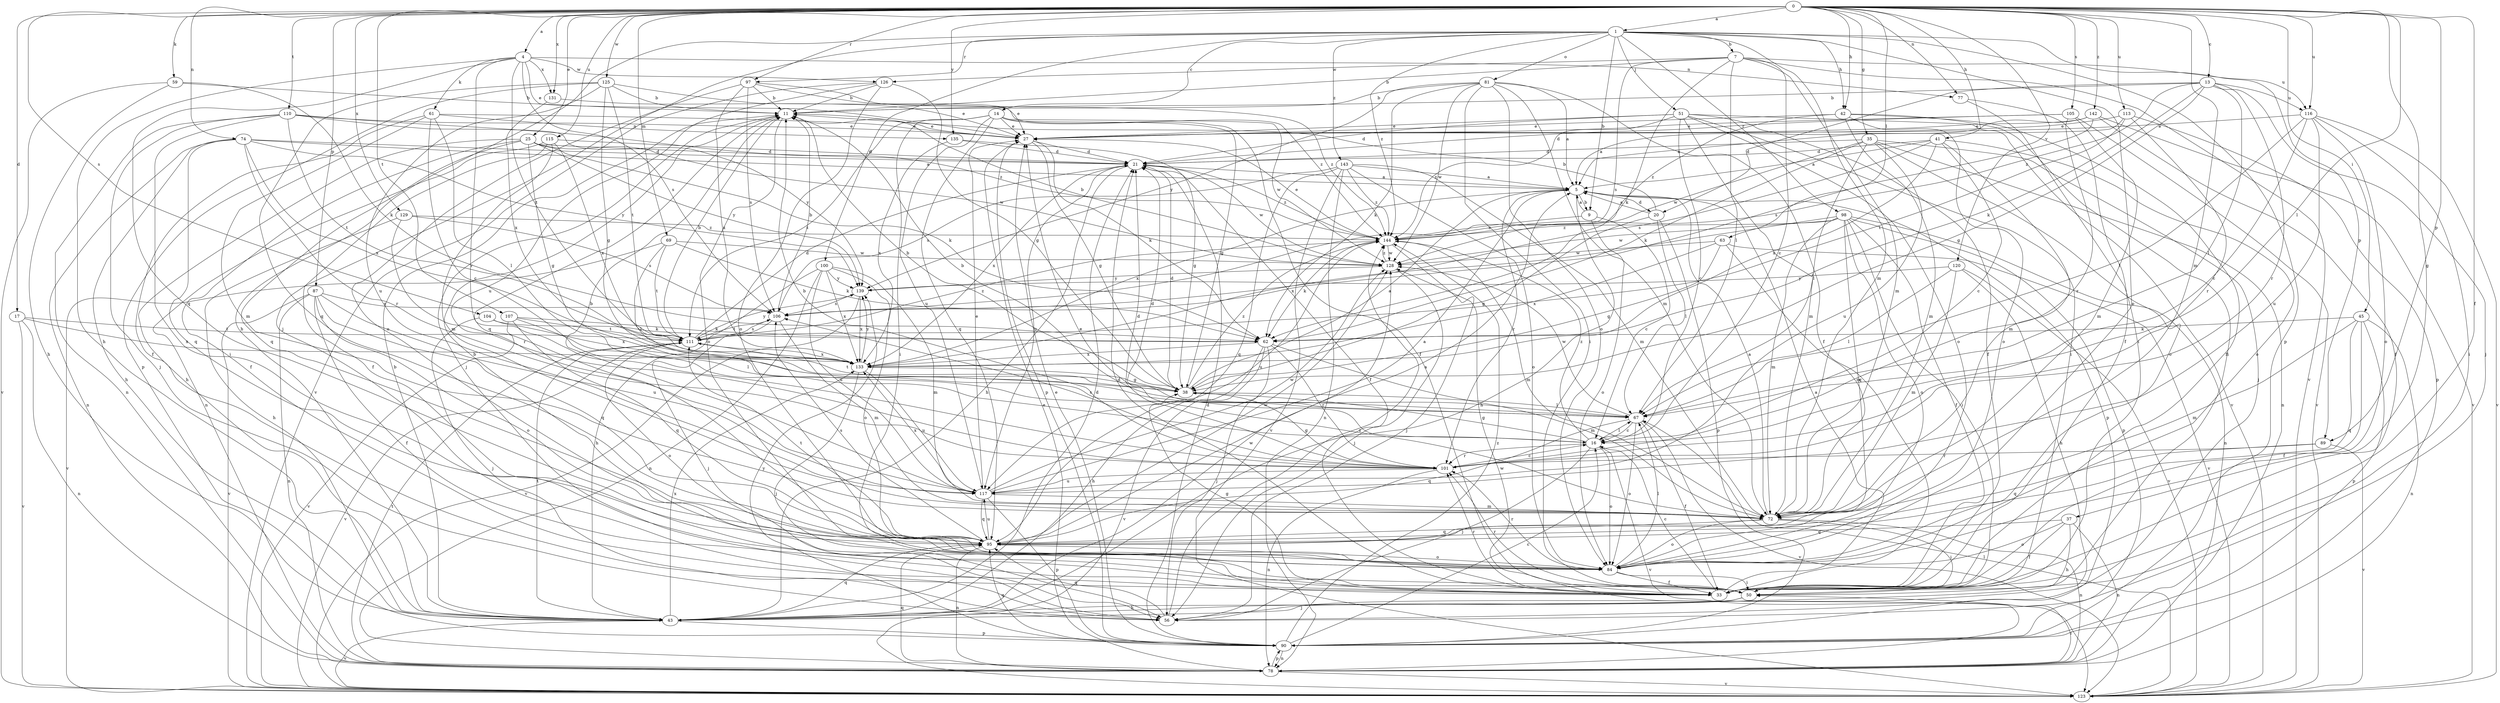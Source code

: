 strict digraph  {
0;
1;
4;
5;
7;
9;
11;
13;
14;
16;
17;
20;
21;
25;
27;
33;
35;
37;
38;
41;
42;
43;
45;
50;
51;
56;
59;
61;
62;
63;
67;
69;
72;
74;
77;
78;
81;
84;
87;
89;
90;
95;
97;
98;
100;
101;
104;
105;
106;
107;
110;
111;
113;
115;
116;
117;
120;
123;
125;
126;
128;
129;
131;
133;
135;
139;
142;
143;
144;
0 -> 1  [label=a];
0 -> 4  [label=a];
0 -> 13  [label=c];
0 -> 17  [label=d];
0 -> 25  [label=e];
0 -> 33  [label=f];
0 -> 35  [label=g];
0 -> 37  [label=g];
0 -> 41  [label=h];
0 -> 42  [label=h];
0 -> 45  [label=i];
0 -> 59  [label=k];
0 -> 63  [label=l];
0 -> 67  [label=l];
0 -> 69  [label=m];
0 -> 72  [label=m];
0 -> 74  [label=n];
0 -> 77  [label=n];
0 -> 87  [label=p];
0 -> 89  [label=p];
0 -> 97  [label=r];
0 -> 104  [label=s];
0 -> 105  [label=s];
0 -> 107  [label=t];
0 -> 110  [label=t];
0 -> 113  [label=u];
0 -> 115  [label=u];
0 -> 116  [label=u];
0 -> 120  [label=v];
0 -> 125  [label=w];
0 -> 129  [label=x];
0 -> 131  [label=x];
0 -> 135  [label=y];
0 -> 142  [label=z];
1 -> 7  [label=b];
1 -> 9  [label=b];
1 -> 14  [label=c];
1 -> 42  [label=h];
1 -> 43  [label=h];
1 -> 51  [label=j];
1 -> 56  [label=j];
1 -> 72  [label=m];
1 -> 81  [label=o];
1 -> 84  [label=o];
1 -> 89  [label=p];
1 -> 90  [label=p];
1 -> 97  [label=r];
1 -> 98  [label=r];
1 -> 100  [label=r];
1 -> 143  [label=z];
1 -> 144  [label=z];
4 -> 27  [label=e];
4 -> 43  [label=h];
4 -> 61  [label=k];
4 -> 77  [label=n];
4 -> 95  [label=q];
4 -> 101  [label=r];
4 -> 106  [label=s];
4 -> 111  [label=t];
4 -> 126  [label=w];
4 -> 131  [label=x];
5 -> 9  [label=b];
5 -> 20  [label=d];
5 -> 43  [label=h];
5 -> 90  [label=p];
5 -> 101  [label=r];
5 -> 133  [label=x];
7 -> 11  [label=b];
7 -> 16  [label=c];
7 -> 62  [label=k];
7 -> 67  [label=l];
7 -> 72  [label=m];
7 -> 106  [label=s];
7 -> 116  [label=u];
7 -> 123  [label=v];
7 -> 126  [label=w];
9 -> 5  [label=a];
9 -> 16  [label=c];
9 -> 84  [label=o];
9 -> 144  [label=z];
11 -> 27  [label=e];
11 -> 56  [label=j];
11 -> 84  [label=o];
11 -> 95  [label=q];
13 -> 11  [label=b];
13 -> 20  [label=d];
13 -> 38  [label=g];
13 -> 56  [label=j];
13 -> 62  [label=k];
13 -> 67  [label=l];
13 -> 101  [label=r];
13 -> 116  [label=u];
13 -> 144  [label=z];
14 -> 27  [label=e];
14 -> 33  [label=f];
14 -> 38  [label=g];
14 -> 50  [label=i];
14 -> 95  [label=q];
14 -> 111  [label=t];
14 -> 117  [label=u];
14 -> 128  [label=w];
16 -> 21  [label=d];
16 -> 38  [label=g];
16 -> 56  [label=j];
16 -> 67  [label=l];
16 -> 84  [label=o];
16 -> 101  [label=r];
16 -> 123  [label=v];
16 -> 144  [label=z];
17 -> 78  [label=n];
17 -> 111  [label=t];
17 -> 123  [label=v];
17 -> 133  [label=x];
20 -> 5  [label=a];
20 -> 11  [label=b];
20 -> 38  [label=g];
20 -> 67  [label=l];
20 -> 90  [label=p];
21 -> 5  [label=a];
21 -> 33  [label=f];
21 -> 43  [label=h];
21 -> 117  [label=u];
21 -> 128  [label=w];
21 -> 133  [label=x];
21 -> 144  [label=z];
25 -> 21  [label=d];
25 -> 33  [label=f];
25 -> 38  [label=g];
25 -> 43  [label=h];
25 -> 62  [label=k];
25 -> 95  [label=q];
25 -> 128  [label=w];
25 -> 139  [label=y];
27 -> 21  [label=d];
27 -> 38  [label=g];
27 -> 62  [label=k];
27 -> 90  [label=p];
33 -> 5  [label=a];
33 -> 16  [label=c];
33 -> 21  [label=d];
33 -> 38  [label=g];
33 -> 101  [label=r];
35 -> 21  [label=d];
35 -> 56  [label=j];
35 -> 62  [label=k];
35 -> 67  [label=l];
35 -> 78  [label=n];
35 -> 84  [label=o];
35 -> 117  [label=u];
35 -> 128  [label=w];
37 -> 33  [label=f];
37 -> 43  [label=h];
37 -> 78  [label=n];
37 -> 84  [label=o];
37 -> 95  [label=q];
38 -> 5  [label=a];
38 -> 11  [label=b];
38 -> 21  [label=d];
38 -> 67  [label=l];
38 -> 111  [label=t];
38 -> 144  [label=z];
41 -> 5  [label=a];
41 -> 16  [label=c];
41 -> 21  [label=d];
41 -> 72  [label=m];
41 -> 84  [label=o];
41 -> 106  [label=s];
41 -> 133  [label=x];
42 -> 27  [label=e];
42 -> 33  [label=f];
42 -> 50  [label=i];
42 -> 72  [label=m];
42 -> 84  [label=o];
42 -> 144  [label=z];
43 -> 11  [label=b];
43 -> 21  [label=d];
43 -> 90  [label=p];
43 -> 95  [label=q];
43 -> 111  [label=t];
43 -> 123  [label=v];
43 -> 128  [label=w];
43 -> 133  [label=x];
45 -> 33  [label=f];
45 -> 62  [label=k];
45 -> 72  [label=m];
45 -> 78  [label=n];
45 -> 90  [label=p];
45 -> 95  [label=q];
50 -> 11  [label=b];
50 -> 43  [label=h];
50 -> 56  [label=j];
50 -> 101  [label=r];
51 -> 16  [label=c];
51 -> 21  [label=d];
51 -> 27  [label=e];
51 -> 33  [label=f];
51 -> 50  [label=i];
51 -> 72  [label=m];
51 -> 84  [label=o];
51 -> 123  [label=v];
51 -> 144  [label=z];
56 -> 95  [label=q];
56 -> 144  [label=z];
59 -> 11  [label=b];
59 -> 43  [label=h];
59 -> 62  [label=k];
59 -> 123  [label=v];
61 -> 16  [label=c];
61 -> 27  [label=e];
61 -> 33  [label=f];
61 -> 67  [label=l];
61 -> 72  [label=m];
61 -> 135  [label=n];
62 -> 43  [label=h];
62 -> 56  [label=j];
62 -> 72  [label=m];
62 -> 101  [label=r];
62 -> 123  [label=v];
62 -> 133  [label=x];
63 -> 38  [label=g];
63 -> 72  [label=m];
63 -> 123  [label=v];
63 -> 128  [label=w];
63 -> 133  [label=x];
67 -> 11  [label=b];
67 -> 16  [label=c];
67 -> 33  [label=f];
67 -> 84  [label=o];
67 -> 95  [label=q];
67 -> 123  [label=v];
67 -> 128  [label=w];
69 -> 62  [label=k];
69 -> 67  [label=l];
69 -> 111  [label=t];
69 -> 123  [label=v];
69 -> 128  [label=w];
72 -> 5  [label=a];
72 -> 27  [label=e];
72 -> 50  [label=i];
72 -> 78  [label=n];
72 -> 84  [label=o];
72 -> 95  [label=q];
74 -> 5  [label=a];
74 -> 21  [label=d];
74 -> 43  [label=h];
74 -> 78  [label=n];
74 -> 95  [label=q];
74 -> 101  [label=r];
74 -> 133  [label=x];
74 -> 139  [label=y];
77 -> 33  [label=f];
77 -> 50  [label=i];
78 -> 27  [label=e];
78 -> 50  [label=i];
78 -> 90  [label=p];
78 -> 95  [label=q];
78 -> 111  [label=t];
78 -> 123  [label=v];
78 -> 128  [label=w];
81 -> 5  [label=a];
81 -> 11  [label=b];
81 -> 33  [label=f];
81 -> 50  [label=i];
81 -> 62  [label=k];
81 -> 72  [label=m];
81 -> 84  [label=o];
81 -> 128  [label=w];
81 -> 139  [label=y];
84 -> 33  [label=f];
84 -> 50  [label=i];
84 -> 67  [label=l];
84 -> 101  [label=r];
87 -> 33  [label=f];
87 -> 78  [label=n];
87 -> 84  [label=o];
87 -> 95  [label=q];
87 -> 106  [label=s];
87 -> 117  [label=u];
87 -> 123  [label=v];
89 -> 95  [label=q];
89 -> 101  [label=r];
89 -> 123  [label=v];
90 -> 16  [label=c];
90 -> 21  [label=d];
90 -> 27  [label=e];
90 -> 78  [label=n];
90 -> 95  [label=q];
90 -> 139  [label=y];
90 -> 144  [label=z];
95 -> 5  [label=a];
95 -> 78  [label=n];
95 -> 84  [label=o];
95 -> 106  [label=s];
95 -> 111  [label=t];
95 -> 117  [label=u];
95 -> 128  [label=w];
97 -> 11  [label=b];
97 -> 27  [label=e];
97 -> 84  [label=o];
97 -> 106  [label=s];
97 -> 133  [label=x];
97 -> 144  [label=z];
98 -> 33  [label=f];
98 -> 50  [label=i];
98 -> 72  [label=m];
98 -> 78  [label=n];
98 -> 84  [label=o];
98 -> 90  [label=p];
98 -> 95  [label=q];
98 -> 128  [label=w];
98 -> 133  [label=x];
98 -> 144  [label=z];
100 -> 43  [label=h];
100 -> 72  [label=m];
100 -> 78  [label=n];
100 -> 84  [label=o];
100 -> 117  [label=u];
100 -> 133  [label=x];
100 -> 139  [label=y];
101 -> 11  [label=b];
101 -> 16  [label=c];
101 -> 21  [label=d];
101 -> 38  [label=g];
101 -> 78  [label=n];
101 -> 106  [label=s];
101 -> 117  [label=u];
104 -> 56  [label=j];
104 -> 62  [label=k];
104 -> 133  [label=x];
105 -> 21  [label=d];
105 -> 27  [label=e];
105 -> 72  [label=m];
105 -> 101  [label=r];
105 -> 123  [label=v];
106 -> 11  [label=b];
106 -> 56  [label=j];
106 -> 72  [label=m];
106 -> 111  [label=t];
107 -> 62  [label=k];
107 -> 67  [label=l];
107 -> 95  [label=q];
107 -> 111  [label=t];
107 -> 123  [label=v];
110 -> 27  [label=e];
110 -> 50  [label=i];
110 -> 56  [label=j];
110 -> 78  [label=n];
110 -> 111  [label=t];
110 -> 139  [label=y];
110 -> 144  [label=z];
111 -> 11  [label=b];
111 -> 21  [label=d];
111 -> 84  [label=o];
111 -> 106  [label=s];
111 -> 123  [label=v];
111 -> 133  [label=x];
111 -> 139  [label=y];
111 -> 144  [label=z];
113 -> 5  [label=a];
113 -> 27  [label=e];
113 -> 90  [label=p];
113 -> 101  [label=r];
113 -> 111  [label=t];
115 -> 21  [label=d];
115 -> 33  [label=f];
115 -> 72  [label=m];
115 -> 78  [label=n];
115 -> 133  [label=x];
116 -> 16  [label=c];
116 -> 27  [label=e];
116 -> 50  [label=i];
116 -> 67  [label=l];
116 -> 84  [label=o];
116 -> 117  [label=u];
116 -> 123  [label=v];
117 -> 5  [label=a];
117 -> 11  [label=b];
117 -> 27  [label=e];
117 -> 72  [label=m];
117 -> 90  [label=p];
117 -> 95  [label=q];
117 -> 128  [label=w];
117 -> 133  [label=x];
120 -> 43  [label=h];
120 -> 67  [label=l];
120 -> 72  [label=m];
120 -> 123  [label=v];
120 -> 139  [label=y];
123 -> 67  [label=l];
125 -> 11  [label=b];
125 -> 38  [label=g];
125 -> 90  [label=p];
125 -> 95  [label=q];
125 -> 111  [label=t];
125 -> 117  [label=u];
125 -> 144  [label=z];
126 -> 11  [label=b];
126 -> 38  [label=g];
126 -> 84  [label=o];
126 -> 117  [label=u];
126 -> 123  [label=v];
128 -> 11  [label=b];
128 -> 56  [label=j];
128 -> 139  [label=y];
128 -> 144  [label=z];
129 -> 43  [label=h];
129 -> 101  [label=r];
129 -> 106  [label=s];
129 -> 144  [label=z];
131 -> 27  [label=e];
131 -> 133  [label=x];
133 -> 38  [label=g];
133 -> 56  [label=j];
133 -> 117  [label=u];
133 -> 139  [label=y];
135 -> 21  [label=d];
135 -> 38  [label=g];
135 -> 133  [label=x];
139 -> 106  [label=s];
139 -> 123  [label=v];
139 -> 133  [label=x];
142 -> 5  [label=a];
142 -> 27  [label=e];
142 -> 33  [label=f];
142 -> 106  [label=s];
142 -> 123  [label=v];
143 -> 5  [label=a];
143 -> 72  [label=m];
143 -> 78  [label=n];
143 -> 84  [label=o];
143 -> 95  [label=q];
143 -> 106  [label=s];
143 -> 123  [label=v];
143 -> 144  [label=z];
144 -> 27  [label=e];
144 -> 56  [label=j];
144 -> 62  [label=k];
144 -> 72  [label=m];
144 -> 117  [label=u];
144 -> 128  [label=w];
}
